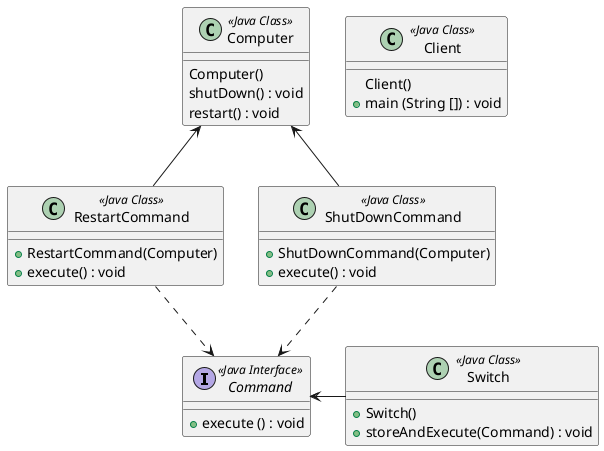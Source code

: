@startuml
'https://plantuml.com/class-diagram

interface Command <<Java Interface>> {
    + execute () : void
}

class Switch <<Java Class>> {
    + Switch()
    + storeAndExecute(Command) : void
}

class RestartCommand <<Java Class>> {
    + RestartCommand(Computer)
    + execute() : void
}

class ShutDownCommand <<Java Class>> {
    + ShutDownCommand(Computer)
    + execute() : void
}

class Computer <<Java Class>> {
    Computer()
    shutDown() : void
    restart() : void
}

RestartCommand ..> Command
ShutDownCommand ..> Command
Switch -left-> Command

Computer <-- RestartCommand
Computer <-- ShutDownCommand

class Client <<Java Class>> {
    Client()
    + main (String []) : void
}

@enduml